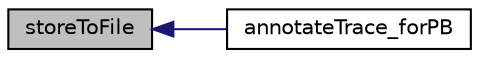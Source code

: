 digraph G
{
  edge [fontname="Helvetica",fontsize="10",labelfontname="Helvetica",labelfontsize="10"];
  node [fontname="Helvetica",fontsize="10",shape=record];
  rankdir=LR;
  Node1 [label="storeToFile",height=0.2,width=0.4,color="black", fillcolor="grey75", style="filled" fontcolor="black"];
  Node1 -> Node2 [dir=back,color="midnightblue",fontsize="10",style="solid",fontname="Helvetica"];
  Node2 [label="annotateTrace_forPB",height=0.2,width=0.4,color="black", fillcolor="white", style="filled",URL="$annotateTrace_8h.html#a3099323792a8316815c7adb8bc3aed50"];
}
